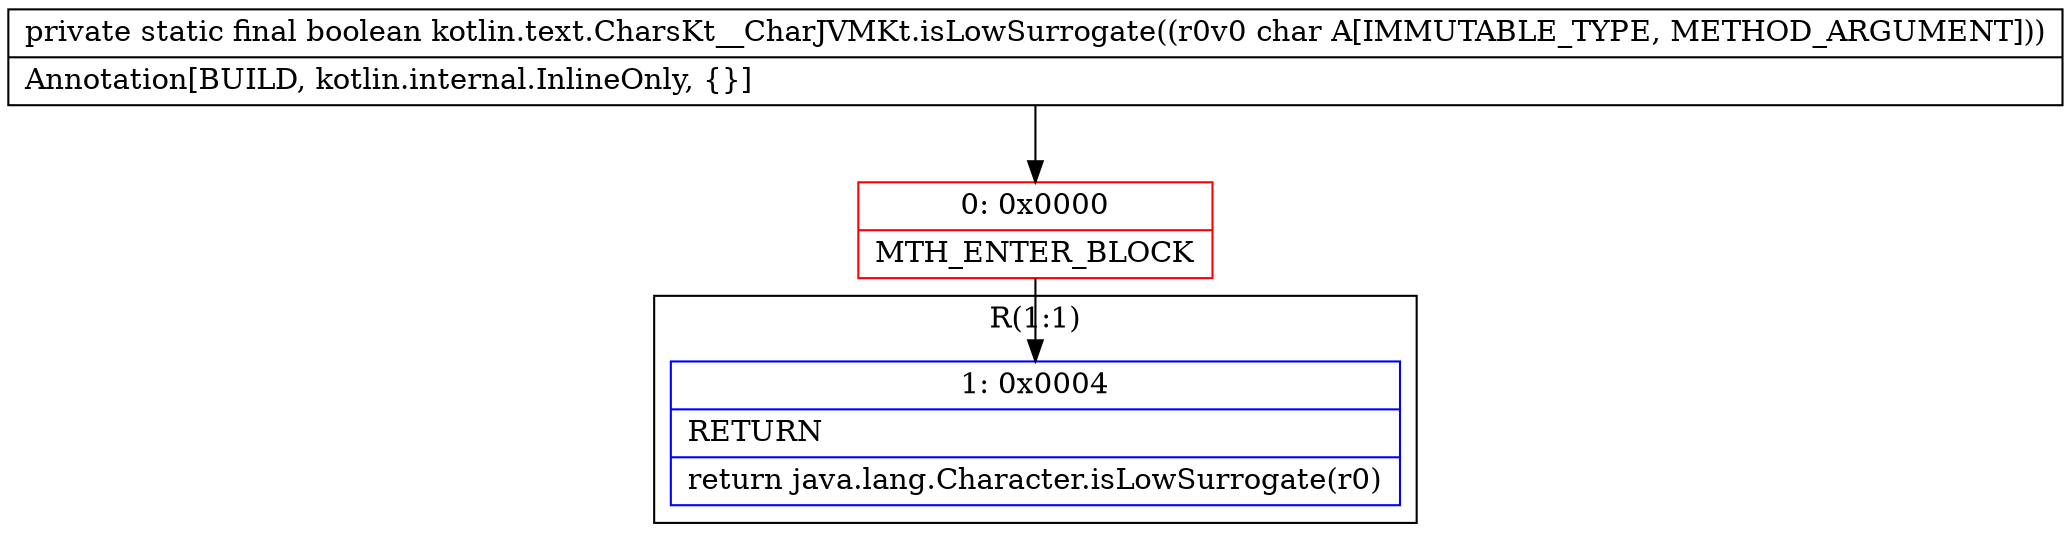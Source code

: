 digraph "CFG forkotlin.text.CharsKt__CharJVMKt.isLowSurrogate(C)Z" {
subgraph cluster_Region_631092009 {
label = "R(1:1)";
node [shape=record,color=blue];
Node_1 [shape=record,label="{1\:\ 0x0004|RETURN\l|return java.lang.Character.isLowSurrogate(r0)\l}"];
}
Node_0 [shape=record,color=red,label="{0\:\ 0x0000|MTH_ENTER_BLOCK\l}"];
MethodNode[shape=record,label="{private static final boolean kotlin.text.CharsKt__CharJVMKt.isLowSurrogate((r0v0 char A[IMMUTABLE_TYPE, METHOD_ARGUMENT]))  | Annotation[BUILD, kotlin.internal.InlineOnly, \{\}]\l}"];
MethodNode -> Node_0;
Node_0 -> Node_1;
}

